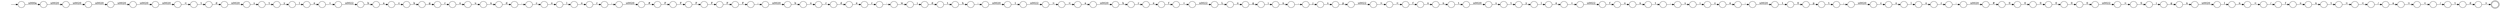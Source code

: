 digraph Automaton {
  rankdir = LR;
  0 [shape=circle,label=""];
  0 -> 94 [label="/"]
  1 [shape=circle,label=""];
  1 -> 97 [label="n"]
  2 [shape=circle,label=""];
  2 -> 85 [label="d"]
  3 [shape=circle,label=""];
  3 -> 24 [label="c"]
  4 [shape=circle,label=""];
  4 -> 42 [label="#"]
  5 [shape=circle,label=""];
  5 -> 44 [label="1"]
  6 [shape=circle,label=""];
  6 -> 88 [label="\u0022"]
  7 [shape=circle,label=""];
  7 -> 118 [label="r"]
  8 [shape=circle,label=""];
  8 -> 148 [label="j"]
  9 [shape=circle,label=""];
  9 -> 43 [label="y"]
  10 [shape=circle,label=""];
  10 -> 105 [label=">"]
  11 [shape=circle,label=""];
  11 -> 145 [label="\u0022"]
  12 [shape=circle,label=""];
  12 -> 129 [label="\u0020"]
  13 [shape=circle,label=""];
  13 -> 30 [label="i"]
  14 [shape=circle,label=""];
  14 -> 70 [label="i"]
  15 [shape=circle,label=""];
  15 -> 67 [label="p"]
  16 [shape=circle,label=""];
  16 -> 5 [label="\u0020"]
  17 [shape=circle,label=""];
  17 -> 123 [label="o"]
  18 [shape=circle,label=""];
  18 -> 60 [label="c"]
  19 [shape=circle,label=""];
  19 -> 22 [label="\u0020"]
  20 [shape=circle,label=""];
  20 -> 122 [label="="]
  21 [shape=circle,label=""];
  21 -> 10 [label="a"]
  22 [shape=circle,label=""];
  22 -> 82 [label="#"]
  23 [shape=circle,label=""];
  23 -> 139 [label="o"]
  24 [shape=circle,label=""];
  24 -> 143 [label="k"]
  25 [shape=circle,label=""];
  25 -> 137 [label=":"]
  26 [shape=circle,label=""];
  26 -> 142 [label="o"]
  27 [shape=circle,label=""];
  27 -> 61 [label="\u0020"]
  28 [shape=circle,label=""];
  28 -> 3 [label="a"]
  29 [shape=circle,label=""];
  29 -> 76 [label=">"]
  30 [shape=circle,label=""];
  30 -> 104 [label="d"]
  31 [shape=circle,label=""];
  31 -> 59 [label="n"]
  32 [shape=circle,label=""];
  32 -> 144 [label=">"]
  33 [shape=circle,label=""];
  33 -> 130 [label="z"]
  34 [shape=circle,label=""];
  34 -> 87 [label="g"]
  35 [shape=circle,label=""];
  35 -> 119 [label="s"]
  36 [shape=circle,label=""];
  36 -> 13 [label="w"]
  37 [shape=circle,label=""];
  37 -> 6 [label="1"]
  38 [shape=circle,label=""];
  38 -> 55 [label="a"]
  39 [shape=circle,label=""];
  39 -> 128 [label="="]
  40 [shape=circle,label=""];
  40 -> 18 [label="\u0020"]
  41 [shape=doublecircle,label=""];
  42 [shape=circle,label=""];
  42 -> 131 [label="0"]
  43 [shape=circle,label=""];
  43 -> 86 [label="l"]
  44 [shape=circle,label=""];
  44 -> 15 [label="0"]
  45 [shape=circle,label=""];
  45 -> 50 [label="/"]
  46 [shape=circle,label=""];
  46 -> 102 [label="<"]
  47 [shape=circle,label=""];
  47 -> 36 [label="-"]
  48 [shape=circle,label=""];
  48 -> 39 [label="f"]
  49 [shape=circle,label=""];
  49 -> 20 [label="e"]
  50 [shape=circle,label=""];
  50 -> 91 [label="t"]
  51 [shape=circle,label=""];
  51 -> 149 [label="t"]
  52 [shape=circle,label=""];
  52 -> 134 [label=":"]
  53 [shape=circle,label=""];
  53 -> 40 [label=";"]
  54 [shape=circle,label=""];
  54 -> 68 [label="r"]
  55 [shape=circle,label=""];
  55 -> 110 [label="\u0020"]
  56 [shape=circle,label=""];
  56 -> 132 [label="\u0020"]
  57 [shape=circle,label=""];
  57 -> 69 [label="L"]
  58 [shape=circle,label=""];
  58 -> 8 [label="."]
  59 [shape=circle,label=""];
  59 -> 29 [label="t"]
  60 [shape=circle,label=""];
  60 -> 81 [label="o"]
  61 [shape=circle,label=""];
  61 -> 46 [label="\u0020"]
  62 [shape=circle,label=""];
  62 -> 23 [label="c"]
  63 [shape=circle,label=""];
  63 -> 28 [label="b"]
  64 [shape=circle,label=""];
  64 -> 109 [label=";"]
  65 [shape=circle,label=""];
  65 -> 106 [label="S"]
  66 [shape=circle,label=""];
  66 -> 92 [label="o"]
  67 [shape=circle,label=""];
  67 -> 53 [label="t"]
  68 [shape=circle,label=""];
  68 -> 75 [label="o"]
  69 [shape=circle,label=""];
  69 -> 136 [label="o"]
  70 [shape=circle,label=""];
  70 -> 58 [label="n"]
  71 [shape=circle,label=""];
  71 -> 113 [label="t"]
  72 [shape=circle,label=""];
  72 -> 64 [label="F"]
  73 [shape=circle,label=""];
  73 -> 65 [label=">"]
  74 [shape=circle,label=""];
  74 -> 19 [label=":"]
  75 [shape=circle,label=""];
  75 -> 79 [label="u"]
  76 [shape=circle,label=""];
  76 -> 96 [label="<"]
  77 [shape=circle,label=""];
  77 -> 99 [label="o"]
  78 [shape=circle,label=""];
  78 -> 141 [label="0"]
  79 [shape=circle,label=""];
  79 -> 89 [label="n"]
  80 [shape=circle,label=""];
  80 -> 90 [label="e"]
  81 [shape=circle,label=""];
  81 -> 146 [label="l"]
  82 [shape=circle,label=""];
  82 -> 101 [label="F"]
  83 [shape=circle,label=""];
  83 -> 133 [label="0"]
  84 [shape=circle,label=""];
  84 -> 12 [label="\u0020"]
  85 [shape=circle,label=""];
  85 -> 117 [label="\u0020"]
  86 [shape=circle,label=""];
  86 -> 140 [label="e"]
  87 [shape=circle,label=""];
  87 -> 56 [label="n"]
  88 [shape=circle,label=""];
  88 -> 93 [label=">"]
  89 [shape=circle,label=""];
  89 -> 100 [label="d"]
  90 [shape=circle,label=""];
  90 -> 47 [label="r"]
  91 [shape=circle,label=""];
  91 -> 103 [label="d"]
  92 [shape=circle,label=""];
  92 -> 115 [label="n"]
  93 [shape=circle,label=""];
  93 -> 38 [label="<"]
  94 [shape=circle,label=""];
  94 -> 125 [label="f"]
  95 [shape=circle,label=""];
  95 -> 107 [label="F"]
  96 [shape=circle,label=""];
  96 -> 21 [label="/"]
  97 [shape=circle,label=""];
  97 -> 0 [label="<"]
  98 [shape=circle,label=""];
  98 -> 16 [label=":"]
  99 [shape=circle,label=""];
  99 -> 51 [label="n"]
  100 [shape=circle,label=""];
  100 -> 62 [label="-"]
  101 [shape=circle,label=""];
  101 -> 138 [label="F"]
  102 [shape=circle,label=""];
  102 -> 2 [label="t"]
  103 [shape=circle,label=""];
  103 -> 41 [label=">"]
  104 [shape=circle,label=""];
  104 -> 147 [label="t"]
  105 [shape=circle,label=""];
  105 -> 45 [label="<"]
  106 [shape=circle,label=""];
  106 -> 34 [label="i"]
  107 [shape=circle,label=""];
  107 -> 72 [label="F"]
  108 [shape=circle,label=""];
  108 -> 114 [label="p"]
  109 [shape=circle,label=""];
  109 -> 120 [label="\u0020"]
  110 [shape=circle,label=""];
  110 -> 7 [label="h"]
  111 [shape=circle,label=""];
  111 -> 80 [label="d"]
  112 [shape=circle,label=""];
  112 -> 35 [label="\u0020"]
  113 [shape=circle,label=""];
  113 -> 126 [label="y"]
  114 [shape=circle,label=""];
  114 -> 32 [label="\u0022"]
  115 [shape=circle,label=""];
  115 -> 112 [label="t"]
  116 [shape=circle,label=""];
  116 -> 83 [label="0"]
  117 [shape=circle,label=""];
  117 -> 71 [label="s"]
  118 [shape=circle,label=""];
  118 -> 48 [label="e"]
  119 [shape=circle,label=""];
  119 -> 9 [label="t"]
  120 [shape=circle,label=""];
  120 -> 17 [label="b"]
  121 [shape=circle,label=""];
  121 -> 27 [label="\u0020"]
  122 [shape=circle,label=""];
  122 -> 63 [label="\u0022"]
  123 [shape=circle,label=""];
  123 -> 111 [label="r"]
  124 [shape=circle,label=""];
  124 -> 66 [label="f"]
  125 [shape=circle,label=""];
  125 -> 31 [label="o"]
  126 [shape=circle,label=""];
  126 -> 49 [label="l"]
  127 [shape=circle,label=""];
  127 -> 33 [label="i"]
  128 [shape=circle,label=""];
  128 -> 57 [label="\u0022"]
  129 [shape=circle,label=""];
  129 -> 121 [label="\u0020"]
  130 [shape=circle,label=""];
  130 -> 98 [label="e"]
  131 [shape=circle,label=""];
  131 -> 78 [label="0"]
  132 [shape=circle,label=""];
  132 -> 1 [label="I"]
  133 [shape=circle,label=""];
  133 -> 73 [label="\u0022"]
  134 [shape=circle,label=""];
  134 -> 37 [label="\u0020"]
  135 [shape=circle,label=""];
  135 -> 127 [label="s"]
  136 [shape=circle,label=""];
  136 -> 14 [label="g"]
  137 [shape=circle,label=""];
  137 -> 4 [label="\u0020"]
  138 [shape=circle,label=""];
  138 -> 95 [label="F"]
  139 [shape=circle,label=""];
  139 -> 26 [label="l"]
  140 [shape=circle,label=""];
  140 -> 11 [label="="]
  141 [shape=circle,label=""];
  141 -> 116 [label="0"]
  142 [shape=circle,label=""];
  142 -> 74 [label="r"]
  143 [shape=circle,label=""];
  143 -> 54 [label="g"]
  144 [shape=circle,label=""];
  144 -> 124 [label="<"]
  145 [shape=circle,label=""];
  145 -> 77 [label="f"]
  146 [shape=circle,label=""];
  146 -> 151 [label="o"]
  147 [shape=circle,label=""];
  147 -> 52 [label="h"]
  148 [shape=circle,label=""];
  148 -> 108 [label="s"]
  149 [shape=circle,label=""];
  149 -> 135 [label="-"]
  150 [shape=circle,label=""];
  initial [shape=plaintext,label=""];
  initial -> 150
  150 -> 84 [label="\u000a"]
  151 [shape=circle,label=""];
  151 -> 25 [label="r"]
}

